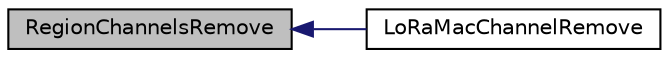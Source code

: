 digraph "RegionChannelsRemove"
{
  edge [fontname="Helvetica",fontsize="10",labelfontname="Helvetica",labelfontsize="10"];
  node [fontname="Helvetica",fontsize="10",shape=record];
  rankdir="LR";
  Node100 [label="RegionChannelsRemove",height=0.2,width=0.4,color="black", fillcolor="grey75", style="filled", fontcolor="black"];
  Node100 -> Node101 [dir="back",color="midnightblue",fontsize="10",style="solid",fontname="Helvetica"];
  Node101 [label="LoRaMacChannelRemove",height=0.2,width=0.4,color="black", fillcolor="white", style="filled",URL="$group___l_o_r_a_m_a_c.html#gafad6c929a33557ac2fd4000bcacd9453",tooltip="LoRaMAC channel remove service "];
}
